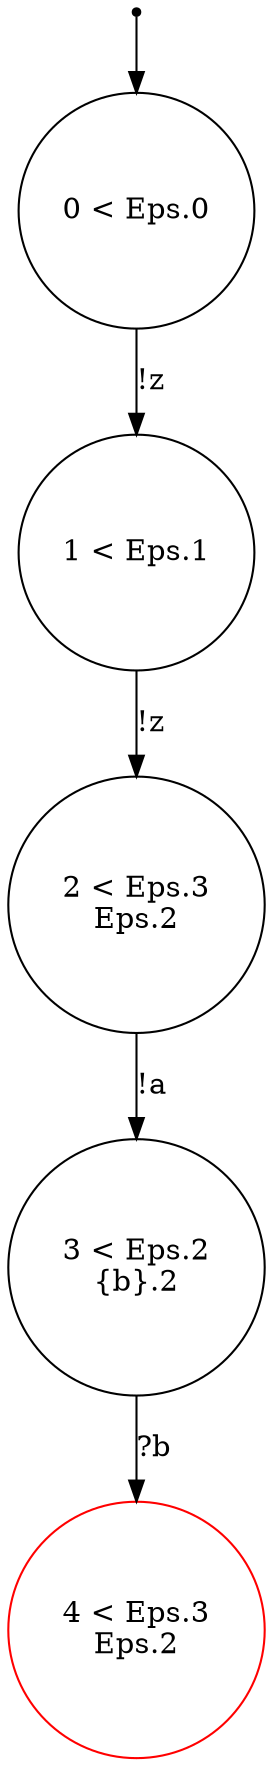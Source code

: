 digraph {
 node [shape=point] ENTRY
 node [shape=circle]
4 [label="4 < Eps.3
Eps.2
" color="red"]
1 [label="1 < Eps.1
"]
2 [label="2 < Eps.3
Eps.2
"]
0 [label="0 < Eps.0
"]
3 [label="3 < Eps.2
{b}.2
"]
ENTRY -> 0
2 -> 3 [label="!a"]
1 -> 2 [label="!z"]
0 -> 1 [label="!z"]
3 -> 4 [label="?b"]

}